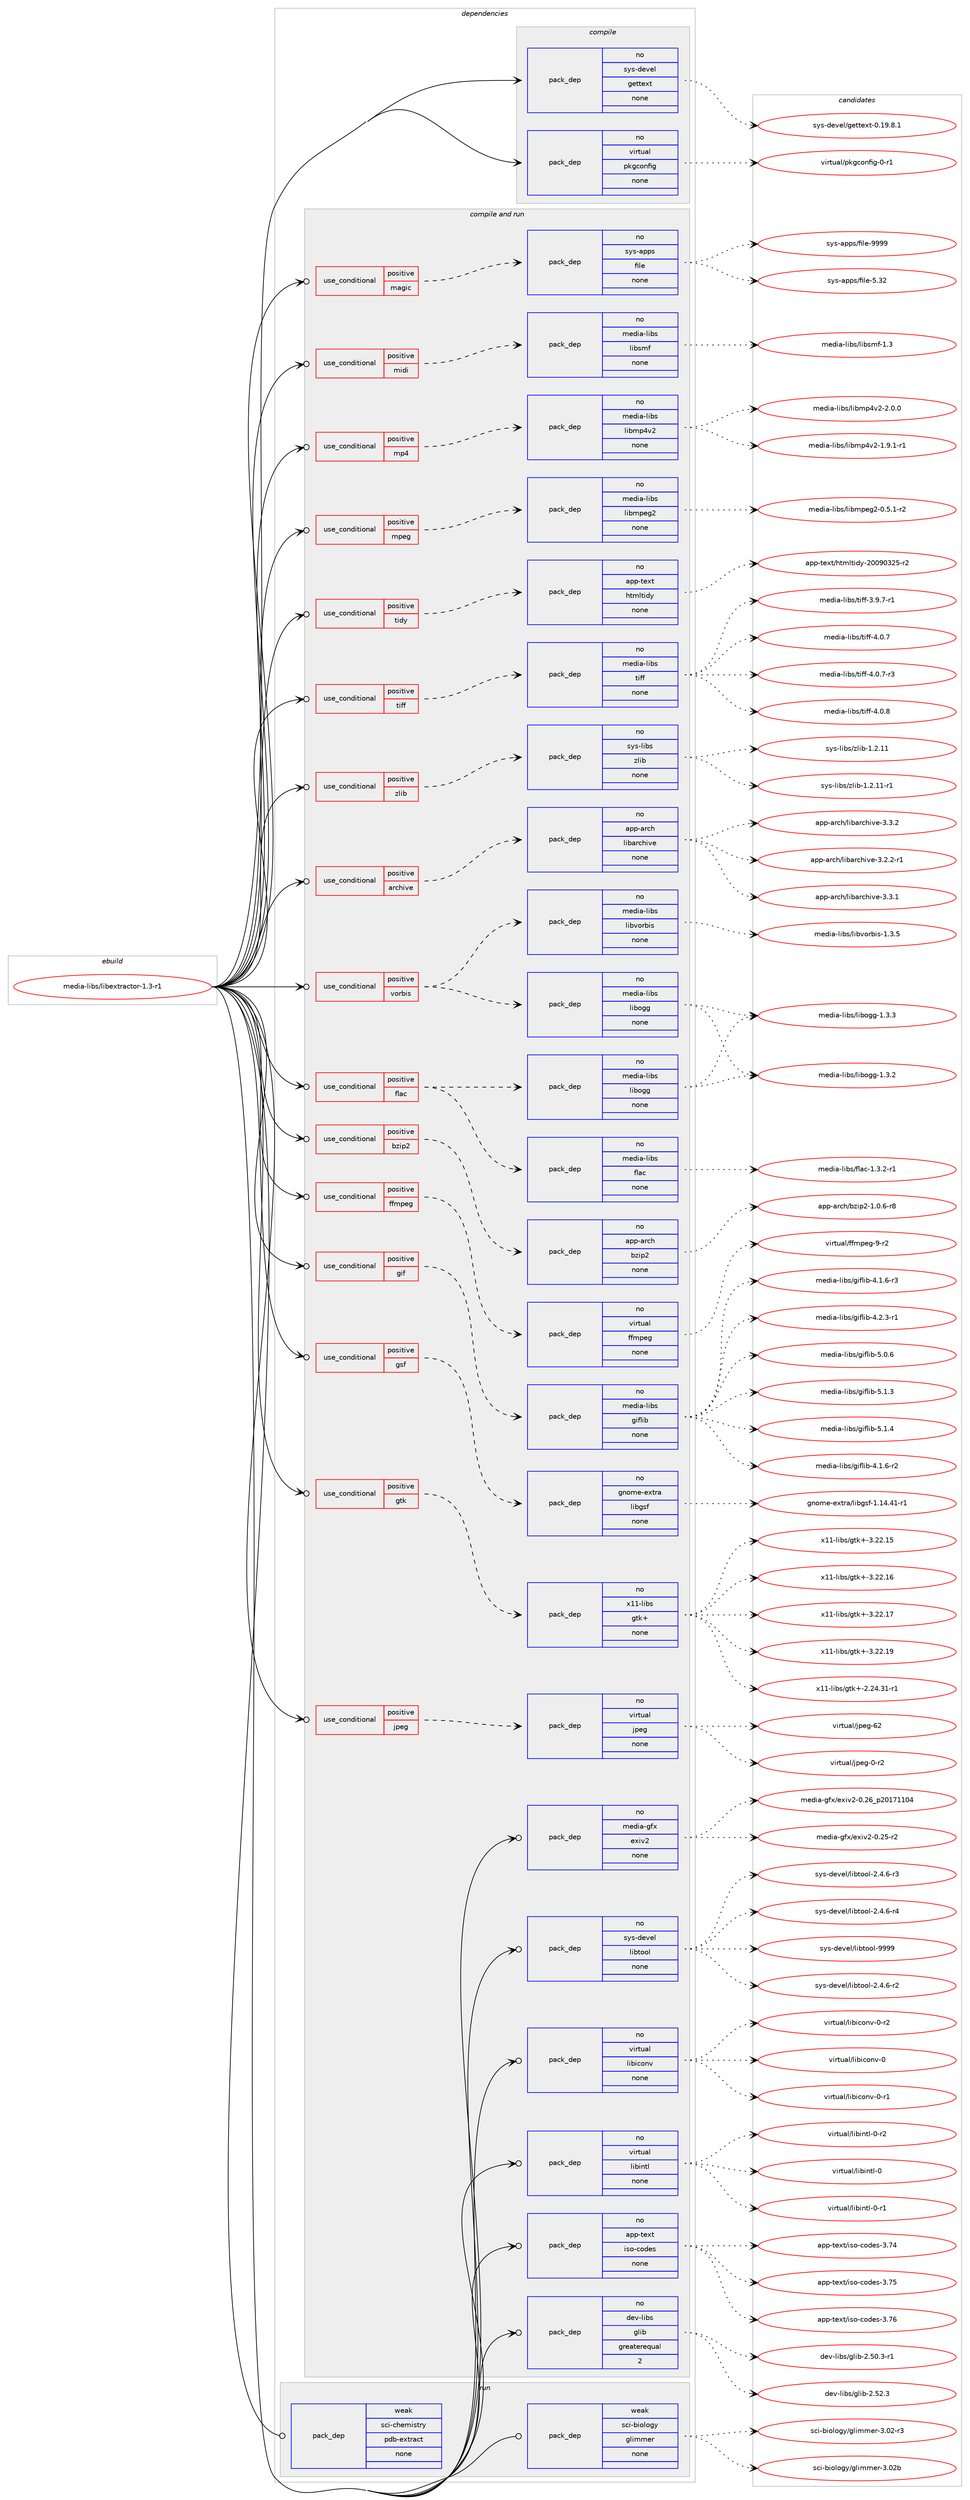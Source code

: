 digraph prolog {

# *************
# Graph options
# *************

newrank=true;
concentrate=true;
compound=true;
graph [rankdir=LR,fontname=Helvetica,fontsize=10,ranksep=1.5];#, ranksep=2.5, nodesep=0.2];
edge  [arrowhead=vee];
node  [fontname=Helvetica,fontsize=10];

# **********
# The ebuild
# **********

subgraph cluster_leftcol {
color=gray;
rank=same;
label=<<i>ebuild</i>>;
id [label="media-libs/libextractor-1.3-r1", color=red, width=4, href="../media-libs/libextractor-1.3-r1.svg"];
}

# ****************
# The dependencies
# ****************

subgraph cluster_midcol {
color=gray;
label=<<i>dependencies</i>>;
subgraph cluster_compile {
fillcolor="#eeeeee";
style=filled;
label=<<i>compile</i>>;
subgraph pack268184 {
dependency363464 [label=<<TABLE BORDER="0" CELLBORDER="1" CELLSPACING="0" CELLPADDING="4" WIDTH="220"><TR><TD ROWSPAN="6" CELLPADDING="30">pack_dep</TD></TR><TR><TD WIDTH="110">no</TD></TR><TR><TD>sys-devel</TD></TR><TR><TD>gettext</TD></TR><TR><TD>none</TD></TR><TR><TD></TD></TR></TABLE>>, shape=none, color=blue];
}
id:e -> dependency363464:w [weight=20,style="solid",arrowhead="vee"];
subgraph pack268185 {
dependency363465 [label=<<TABLE BORDER="0" CELLBORDER="1" CELLSPACING="0" CELLPADDING="4" WIDTH="220"><TR><TD ROWSPAN="6" CELLPADDING="30">pack_dep</TD></TR><TR><TD WIDTH="110">no</TD></TR><TR><TD>virtual</TD></TR><TR><TD>pkgconfig</TD></TR><TR><TD>none</TD></TR><TR><TD></TD></TR></TABLE>>, shape=none, color=blue];
}
id:e -> dependency363465:w [weight=20,style="solid",arrowhead="vee"];
}
subgraph cluster_compileandrun {
fillcolor="#eeeeee";
style=filled;
label=<<i>compile and run</i>>;
subgraph cond89637 {
dependency363466 [label=<<TABLE BORDER="0" CELLBORDER="1" CELLSPACING="0" CELLPADDING="4"><TR><TD ROWSPAN="3" CELLPADDING="10">use_conditional</TD></TR><TR><TD>positive</TD></TR><TR><TD>archive</TD></TR></TABLE>>, shape=none, color=red];
subgraph pack268186 {
dependency363467 [label=<<TABLE BORDER="0" CELLBORDER="1" CELLSPACING="0" CELLPADDING="4" WIDTH="220"><TR><TD ROWSPAN="6" CELLPADDING="30">pack_dep</TD></TR><TR><TD WIDTH="110">no</TD></TR><TR><TD>app-arch</TD></TR><TR><TD>libarchive</TD></TR><TR><TD>none</TD></TR><TR><TD></TD></TR></TABLE>>, shape=none, color=blue];
}
dependency363466:e -> dependency363467:w [weight=20,style="dashed",arrowhead="vee"];
}
id:e -> dependency363466:w [weight=20,style="solid",arrowhead="odotvee"];
subgraph cond89638 {
dependency363468 [label=<<TABLE BORDER="0" CELLBORDER="1" CELLSPACING="0" CELLPADDING="4"><TR><TD ROWSPAN="3" CELLPADDING="10">use_conditional</TD></TR><TR><TD>positive</TD></TR><TR><TD>bzip2</TD></TR></TABLE>>, shape=none, color=red];
subgraph pack268187 {
dependency363469 [label=<<TABLE BORDER="0" CELLBORDER="1" CELLSPACING="0" CELLPADDING="4" WIDTH="220"><TR><TD ROWSPAN="6" CELLPADDING="30">pack_dep</TD></TR><TR><TD WIDTH="110">no</TD></TR><TR><TD>app-arch</TD></TR><TR><TD>bzip2</TD></TR><TR><TD>none</TD></TR><TR><TD></TD></TR></TABLE>>, shape=none, color=blue];
}
dependency363468:e -> dependency363469:w [weight=20,style="dashed",arrowhead="vee"];
}
id:e -> dependency363468:w [weight=20,style="solid",arrowhead="odotvee"];
subgraph cond89639 {
dependency363470 [label=<<TABLE BORDER="0" CELLBORDER="1" CELLSPACING="0" CELLPADDING="4"><TR><TD ROWSPAN="3" CELLPADDING="10">use_conditional</TD></TR><TR><TD>positive</TD></TR><TR><TD>ffmpeg</TD></TR></TABLE>>, shape=none, color=red];
subgraph pack268188 {
dependency363471 [label=<<TABLE BORDER="0" CELLBORDER="1" CELLSPACING="0" CELLPADDING="4" WIDTH="220"><TR><TD ROWSPAN="6" CELLPADDING="30">pack_dep</TD></TR><TR><TD WIDTH="110">no</TD></TR><TR><TD>virtual</TD></TR><TR><TD>ffmpeg</TD></TR><TR><TD>none</TD></TR><TR><TD></TD></TR></TABLE>>, shape=none, color=blue];
}
dependency363470:e -> dependency363471:w [weight=20,style="dashed",arrowhead="vee"];
}
id:e -> dependency363470:w [weight=20,style="solid",arrowhead="odotvee"];
subgraph cond89640 {
dependency363472 [label=<<TABLE BORDER="0" CELLBORDER="1" CELLSPACING="0" CELLPADDING="4"><TR><TD ROWSPAN="3" CELLPADDING="10">use_conditional</TD></TR><TR><TD>positive</TD></TR><TR><TD>flac</TD></TR></TABLE>>, shape=none, color=red];
subgraph pack268189 {
dependency363473 [label=<<TABLE BORDER="0" CELLBORDER="1" CELLSPACING="0" CELLPADDING="4" WIDTH="220"><TR><TD ROWSPAN="6" CELLPADDING="30">pack_dep</TD></TR><TR><TD WIDTH="110">no</TD></TR><TR><TD>media-libs</TD></TR><TR><TD>flac</TD></TR><TR><TD>none</TD></TR><TR><TD></TD></TR></TABLE>>, shape=none, color=blue];
}
dependency363472:e -> dependency363473:w [weight=20,style="dashed",arrowhead="vee"];
subgraph pack268190 {
dependency363474 [label=<<TABLE BORDER="0" CELLBORDER="1" CELLSPACING="0" CELLPADDING="4" WIDTH="220"><TR><TD ROWSPAN="6" CELLPADDING="30">pack_dep</TD></TR><TR><TD WIDTH="110">no</TD></TR><TR><TD>media-libs</TD></TR><TR><TD>libogg</TD></TR><TR><TD>none</TD></TR><TR><TD></TD></TR></TABLE>>, shape=none, color=blue];
}
dependency363472:e -> dependency363474:w [weight=20,style="dashed",arrowhead="vee"];
}
id:e -> dependency363472:w [weight=20,style="solid",arrowhead="odotvee"];
subgraph cond89641 {
dependency363475 [label=<<TABLE BORDER="0" CELLBORDER="1" CELLSPACING="0" CELLPADDING="4"><TR><TD ROWSPAN="3" CELLPADDING="10">use_conditional</TD></TR><TR><TD>positive</TD></TR><TR><TD>gif</TD></TR></TABLE>>, shape=none, color=red];
subgraph pack268191 {
dependency363476 [label=<<TABLE BORDER="0" CELLBORDER="1" CELLSPACING="0" CELLPADDING="4" WIDTH="220"><TR><TD ROWSPAN="6" CELLPADDING="30">pack_dep</TD></TR><TR><TD WIDTH="110">no</TD></TR><TR><TD>media-libs</TD></TR><TR><TD>giflib</TD></TR><TR><TD>none</TD></TR><TR><TD></TD></TR></TABLE>>, shape=none, color=blue];
}
dependency363475:e -> dependency363476:w [weight=20,style="dashed",arrowhead="vee"];
}
id:e -> dependency363475:w [weight=20,style="solid",arrowhead="odotvee"];
subgraph cond89642 {
dependency363477 [label=<<TABLE BORDER="0" CELLBORDER="1" CELLSPACING="0" CELLPADDING="4"><TR><TD ROWSPAN="3" CELLPADDING="10">use_conditional</TD></TR><TR><TD>positive</TD></TR><TR><TD>gsf</TD></TR></TABLE>>, shape=none, color=red];
subgraph pack268192 {
dependency363478 [label=<<TABLE BORDER="0" CELLBORDER="1" CELLSPACING="0" CELLPADDING="4" WIDTH="220"><TR><TD ROWSPAN="6" CELLPADDING="30">pack_dep</TD></TR><TR><TD WIDTH="110">no</TD></TR><TR><TD>gnome-extra</TD></TR><TR><TD>libgsf</TD></TR><TR><TD>none</TD></TR><TR><TD></TD></TR></TABLE>>, shape=none, color=blue];
}
dependency363477:e -> dependency363478:w [weight=20,style="dashed",arrowhead="vee"];
}
id:e -> dependency363477:w [weight=20,style="solid",arrowhead="odotvee"];
subgraph cond89643 {
dependency363479 [label=<<TABLE BORDER="0" CELLBORDER="1" CELLSPACING="0" CELLPADDING="4"><TR><TD ROWSPAN="3" CELLPADDING="10">use_conditional</TD></TR><TR><TD>positive</TD></TR><TR><TD>gtk</TD></TR></TABLE>>, shape=none, color=red];
subgraph pack268193 {
dependency363480 [label=<<TABLE BORDER="0" CELLBORDER="1" CELLSPACING="0" CELLPADDING="4" WIDTH="220"><TR><TD ROWSPAN="6" CELLPADDING="30">pack_dep</TD></TR><TR><TD WIDTH="110">no</TD></TR><TR><TD>x11-libs</TD></TR><TR><TD>gtk+</TD></TR><TR><TD>none</TD></TR><TR><TD></TD></TR></TABLE>>, shape=none, color=blue];
}
dependency363479:e -> dependency363480:w [weight=20,style="dashed",arrowhead="vee"];
}
id:e -> dependency363479:w [weight=20,style="solid",arrowhead="odotvee"];
subgraph cond89644 {
dependency363481 [label=<<TABLE BORDER="0" CELLBORDER="1" CELLSPACING="0" CELLPADDING="4"><TR><TD ROWSPAN="3" CELLPADDING="10">use_conditional</TD></TR><TR><TD>positive</TD></TR><TR><TD>jpeg</TD></TR></TABLE>>, shape=none, color=red];
subgraph pack268194 {
dependency363482 [label=<<TABLE BORDER="0" CELLBORDER="1" CELLSPACING="0" CELLPADDING="4" WIDTH="220"><TR><TD ROWSPAN="6" CELLPADDING="30">pack_dep</TD></TR><TR><TD WIDTH="110">no</TD></TR><TR><TD>virtual</TD></TR><TR><TD>jpeg</TD></TR><TR><TD>none</TD></TR><TR><TD></TD></TR></TABLE>>, shape=none, color=blue];
}
dependency363481:e -> dependency363482:w [weight=20,style="dashed",arrowhead="vee"];
}
id:e -> dependency363481:w [weight=20,style="solid",arrowhead="odotvee"];
subgraph cond89645 {
dependency363483 [label=<<TABLE BORDER="0" CELLBORDER="1" CELLSPACING="0" CELLPADDING="4"><TR><TD ROWSPAN="3" CELLPADDING="10">use_conditional</TD></TR><TR><TD>positive</TD></TR><TR><TD>magic</TD></TR></TABLE>>, shape=none, color=red];
subgraph pack268195 {
dependency363484 [label=<<TABLE BORDER="0" CELLBORDER="1" CELLSPACING="0" CELLPADDING="4" WIDTH="220"><TR><TD ROWSPAN="6" CELLPADDING="30">pack_dep</TD></TR><TR><TD WIDTH="110">no</TD></TR><TR><TD>sys-apps</TD></TR><TR><TD>file</TD></TR><TR><TD>none</TD></TR><TR><TD></TD></TR></TABLE>>, shape=none, color=blue];
}
dependency363483:e -> dependency363484:w [weight=20,style="dashed",arrowhead="vee"];
}
id:e -> dependency363483:w [weight=20,style="solid",arrowhead="odotvee"];
subgraph cond89646 {
dependency363485 [label=<<TABLE BORDER="0" CELLBORDER="1" CELLSPACING="0" CELLPADDING="4"><TR><TD ROWSPAN="3" CELLPADDING="10">use_conditional</TD></TR><TR><TD>positive</TD></TR><TR><TD>midi</TD></TR></TABLE>>, shape=none, color=red];
subgraph pack268196 {
dependency363486 [label=<<TABLE BORDER="0" CELLBORDER="1" CELLSPACING="0" CELLPADDING="4" WIDTH="220"><TR><TD ROWSPAN="6" CELLPADDING="30">pack_dep</TD></TR><TR><TD WIDTH="110">no</TD></TR><TR><TD>media-libs</TD></TR><TR><TD>libsmf</TD></TR><TR><TD>none</TD></TR><TR><TD></TD></TR></TABLE>>, shape=none, color=blue];
}
dependency363485:e -> dependency363486:w [weight=20,style="dashed",arrowhead="vee"];
}
id:e -> dependency363485:w [weight=20,style="solid",arrowhead="odotvee"];
subgraph cond89647 {
dependency363487 [label=<<TABLE BORDER="0" CELLBORDER="1" CELLSPACING="0" CELLPADDING="4"><TR><TD ROWSPAN="3" CELLPADDING="10">use_conditional</TD></TR><TR><TD>positive</TD></TR><TR><TD>mp4</TD></TR></TABLE>>, shape=none, color=red];
subgraph pack268197 {
dependency363488 [label=<<TABLE BORDER="0" CELLBORDER="1" CELLSPACING="0" CELLPADDING="4" WIDTH="220"><TR><TD ROWSPAN="6" CELLPADDING="30">pack_dep</TD></TR><TR><TD WIDTH="110">no</TD></TR><TR><TD>media-libs</TD></TR><TR><TD>libmp4v2</TD></TR><TR><TD>none</TD></TR><TR><TD></TD></TR></TABLE>>, shape=none, color=blue];
}
dependency363487:e -> dependency363488:w [weight=20,style="dashed",arrowhead="vee"];
}
id:e -> dependency363487:w [weight=20,style="solid",arrowhead="odotvee"];
subgraph cond89648 {
dependency363489 [label=<<TABLE BORDER="0" CELLBORDER="1" CELLSPACING="0" CELLPADDING="4"><TR><TD ROWSPAN="3" CELLPADDING="10">use_conditional</TD></TR><TR><TD>positive</TD></TR><TR><TD>mpeg</TD></TR></TABLE>>, shape=none, color=red];
subgraph pack268198 {
dependency363490 [label=<<TABLE BORDER="0" CELLBORDER="1" CELLSPACING="0" CELLPADDING="4" WIDTH="220"><TR><TD ROWSPAN="6" CELLPADDING="30">pack_dep</TD></TR><TR><TD WIDTH="110">no</TD></TR><TR><TD>media-libs</TD></TR><TR><TD>libmpeg2</TD></TR><TR><TD>none</TD></TR><TR><TD></TD></TR></TABLE>>, shape=none, color=blue];
}
dependency363489:e -> dependency363490:w [weight=20,style="dashed",arrowhead="vee"];
}
id:e -> dependency363489:w [weight=20,style="solid",arrowhead="odotvee"];
subgraph cond89649 {
dependency363491 [label=<<TABLE BORDER="0" CELLBORDER="1" CELLSPACING="0" CELLPADDING="4"><TR><TD ROWSPAN="3" CELLPADDING="10">use_conditional</TD></TR><TR><TD>positive</TD></TR><TR><TD>tidy</TD></TR></TABLE>>, shape=none, color=red];
subgraph pack268199 {
dependency363492 [label=<<TABLE BORDER="0" CELLBORDER="1" CELLSPACING="0" CELLPADDING="4" WIDTH="220"><TR><TD ROWSPAN="6" CELLPADDING="30">pack_dep</TD></TR><TR><TD WIDTH="110">no</TD></TR><TR><TD>app-text</TD></TR><TR><TD>htmltidy</TD></TR><TR><TD>none</TD></TR><TR><TD></TD></TR></TABLE>>, shape=none, color=blue];
}
dependency363491:e -> dependency363492:w [weight=20,style="dashed",arrowhead="vee"];
}
id:e -> dependency363491:w [weight=20,style="solid",arrowhead="odotvee"];
subgraph cond89650 {
dependency363493 [label=<<TABLE BORDER="0" CELLBORDER="1" CELLSPACING="0" CELLPADDING="4"><TR><TD ROWSPAN="3" CELLPADDING="10">use_conditional</TD></TR><TR><TD>positive</TD></TR><TR><TD>tiff</TD></TR></TABLE>>, shape=none, color=red];
subgraph pack268200 {
dependency363494 [label=<<TABLE BORDER="0" CELLBORDER="1" CELLSPACING="0" CELLPADDING="4" WIDTH="220"><TR><TD ROWSPAN="6" CELLPADDING="30">pack_dep</TD></TR><TR><TD WIDTH="110">no</TD></TR><TR><TD>media-libs</TD></TR><TR><TD>tiff</TD></TR><TR><TD>none</TD></TR><TR><TD></TD></TR></TABLE>>, shape=none, color=blue];
}
dependency363493:e -> dependency363494:w [weight=20,style="dashed",arrowhead="vee"];
}
id:e -> dependency363493:w [weight=20,style="solid",arrowhead="odotvee"];
subgraph cond89651 {
dependency363495 [label=<<TABLE BORDER="0" CELLBORDER="1" CELLSPACING="0" CELLPADDING="4"><TR><TD ROWSPAN="3" CELLPADDING="10">use_conditional</TD></TR><TR><TD>positive</TD></TR><TR><TD>vorbis</TD></TR></TABLE>>, shape=none, color=red];
subgraph pack268201 {
dependency363496 [label=<<TABLE BORDER="0" CELLBORDER="1" CELLSPACING="0" CELLPADDING="4" WIDTH="220"><TR><TD ROWSPAN="6" CELLPADDING="30">pack_dep</TD></TR><TR><TD WIDTH="110">no</TD></TR><TR><TD>media-libs</TD></TR><TR><TD>libogg</TD></TR><TR><TD>none</TD></TR><TR><TD></TD></TR></TABLE>>, shape=none, color=blue];
}
dependency363495:e -> dependency363496:w [weight=20,style="dashed",arrowhead="vee"];
subgraph pack268202 {
dependency363497 [label=<<TABLE BORDER="0" CELLBORDER="1" CELLSPACING="0" CELLPADDING="4" WIDTH="220"><TR><TD ROWSPAN="6" CELLPADDING="30">pack_dep</TD></TR><TR><TD WIDTH="110">no</TD></TR><TR><TD>media-libs</TD></TR><TR><TD>libvorbis</TD></TR><TR><TD>none</TD></TR><TR><TD></TD></TR></TABLE>>, shape=none, color=blue];
}
dependency363495:e -> dependency363497:w [weight=20,style="dashed",arrowhead="vee"];
}
id:e -> dependency363495:w [weight=20,style="solid",arrowhead="odotvee"];
subgraph cond89652 {
dependency363498 [label=<<TABLE BORDER="0" CELLBORDER="1" CELLSPACING="0" CELLPADDING="4"><TR><TD ROWSPAN="3" CELLPADDING="10">use_conditional</TD></TR><TR><TD>positive</TD></TR><TR><TD>zlib</TD></TR></TABLE>>, shape=none, color=red];
subgraph pack268203 {
dependency363499 [label=<<TABLE BORDER="0" CELLBORDER="1" CELLSPACING="0" CELLPADDING="4" WIDTH="220"><TR><TD ROWSPAN="6" CELLPADDING="30">pack_dep</TD></TR><TR><TD WIDTH="110">no</TD></TR><TR><TD>sys-libs</TD></TR><TR><TD>zlib</TD></TR><TR><TD>none</TD></TR><TR><TD></TD></TR></TABLE>>, shape=none, color=blue];
}
dependency363498:e -> dependency363499:w [weight=20,style="dashed",arrowhead="vee"];
}
id:e -> dependency363498:w [weight=20,style="solid",arrowhead="odotvee"];
subgraph pack268204 {
dependency363500 [label=<<TABLE BORDER="0" CELLBORDER="1" CELLSPACING="0" CELLPADDING="4" WIDTH="220"><TR><TD ROWSPAN="6" CELLPADDING="30">pack_dep</TD></TR><TR><TD WIDTH="110">no</TD></TR><TR><TD>app-text</TD></TR><TR><TD>iso-codes</TD></TR><TR><TD>none</TD></TR><TR><TD></TD></TR></TABLE>>, shape=none, color=blue];
}
id:e -> dependency363500:w [weight=20,style="solid",arrowhead="odotvee"];
subgraph pack268205 {
dependency363501 [label=<<TABLE BORDER="0" CELLBORDER="1" CELLSPACING="0" CELLPADDING="4" WIDTH="220"><TR><TD ROWSPAN="6" CELLPADDING="30">pack_dep</TD></TR><TR><TD WIDTH="110">no</TD></TR><TR><TD>dev-libs</TD></TR><TR><TD>glib</TD></TR><TR><TD>greaterequal</TD></TR><TR><TD>2</TD></TR></TABLE>>, shape=none, color=blue];
}
id:e -> dependency363501:w [weight=20,style="solid",arrowhead="odotvee"];
subgraph pack268206 {
dependency363502 [label=<<TABLE BORDER="0" CELLBORDER="1" CELLSPACING="0" CELLPADDING="4" WIDTH="220"><TR><TD ROWSPAN="6" CELLPADDING="30">pack_dep</TD></TR><TR><TD WIDTH="110">no</TD></TR><TR><TD>media-gfx</TD></TR><TR><TD>exiv2</TD></TR><TR><TD>none</TD></TR><TR><TD></TD></TR></TABLE>>, shape=none, color=blue];
}
id:e -> dependency363502:w [weight=20,style="solid",arrowhead="odotvee"];
subgraph pack268207 {
dependency363503 [label=<<TABLE BORDER="0" CELLBORDER="1" CELLSPACING="0" CELLPADDING="4" WIDTH="220"><TR><TD ROWSPAN="6" CELLPADDING="30">pack_dep</TD></TR><TR><TD WIDTH="110">no</TD></TR><TR><TD>sys-devel</TD></TR><TR><TD>libtool</TD></TR><TR><TD>none</TD></TR><TR><TD></TD></TR></TABLE>>, shape=none, color=blue];
}
id:e -> dependency363503:w [weight=20,style="solid",arrowhead="odotvee"];
subgraph pack268208 {
dependency363504 [label=<<TABLE BORDER="0" CELLBORDER="1" CELLSPACING="0" CELLPADDING="4" WIDTH="220"><TR><TD ROWSPAN="6" CELLPADDING="30">pack_dep</TD></TR><TR><TD WIDTH="110">no</TD></TR><TR><TD>virtual</TD></TR><TR><TD>libiconv</TD></TR><TR><TD>none</TD></TR><TR><TD></TD></TR></TABLE>>, shape=none, color=blue];
}
id:e -> dependency363504:w [weight=20,style="solid",arrowhead="odotvee"];
subgraph pack268209 {
dependency363505 [label=<<TABLE BORDER="0" CELLBORDER="1" CELLSPACING="0" CELLPADDING="4" WIDTH="220"><TR><TD ROWSPAN="6" CELLPADDING="30">pack_dep</TD></TR><TR><TD WIDTH="110">no</TD></TR><TR><TD>virtual</TD></TR><TR><TD>libintl</TD></TR><TR><TD>none</TD></TR><TR><TD></TD></TR></TABLE>>, shape=none, color=blue];
}
id:e -> dependency363505:w [weight=20,style="solid",arrowhead="odotvee"];
}
subgraph cluster_run {
fillcolor="#eeeeee";
style=filled;
label=<<i>run</i>>;
subgraph pack268210 {
dependency363506 [label=<<TABLE BORDER="0" CELLBORDER="1" CELLSPACING="0" CELLPADDING="4" WIDTH="220"><TR><TD ROWSPAN="6" CELLPADDING="30">pack_dep</TD></TR><TR><TD WIDTH="110">weak</TD></TR><TR><TD>sci-biology</TD></TR><TR><TD>glimmer</TD></TR><TR><TD>none</TD></TR><TR><TD></TD></TR></TABLE>>, shape=none, color=blue];
}
id:e -> dependency363506:w [weight=20,style="solid",arrowhead="odot"];
subgraph pack268211 {
dependency363507 [label=<<TABLE BORDER="0" CELLBORDER="1" CELLSPACING="0" CELLPADDING="4" WIDTH="220"><TR><TD ROWSPAN="6" CELLPADDING="30">pack_dep</TD></TR><TR><TD WIDTH="110">weak</TD></TR><TR><TD>sci-chemistry</TD></TR><TR><TD>pdb-extract</TD></TR><TR><TD>none</TD></TR><TR><TD></TD></TR></TABLE>>, shape=none, color=blue];
}
id:e -> dependency363507:w [weight=20,style="solid",arrowhead="odot"];
}
}

# **************
# The candidates
# **************

subgraph cluster_choices {
rank=same;
color=gray;
label=<<i>candidates</i>>;

subgraph choice268184 {
color=black;
nodesep=1;
choice1151211154510010111810110847103101116116101120116454846495746564649 [label="sys-devel/gettext-0.19.8.1", color=red, width=4,href="../sys-devel/gettext-0.19.8.1.svg"];
dependency363464:e -> choice1151211154510010111810110847103101116116101120116454846495746564649:w [style=dotted,weight="100"];
}
subgraph choice268185 {
color=black;
nodesep=1;
choice11810511411611797108471121071039911111010210510345484511449 [label="virtual/pkgconfig-0-r1", color=red, width=4,href="../virtual/pkgconfig-0-r1.svg"];
dependency363465:e -> choice11810511411611797108471121071039911111010210510345484511449:w [style=dotted,weight="100"];
}
subgraph choice268186 {
color=black;
nodesep=1;
choice97112112459711499104471081059897114991041051181014551465046504511449 [label="app-arch/libarchive-3.2.2-r1", color=red, width=4,href="../app-arch/libarchive-3.2.2-r1.svg"];
choice9711211245971149910447108105989711499104105118101455146514649 [label="app-arch/libarchive-3.3.1", color=red, width=4,href="../app-arch/libarchive-3.3.1.svg"];
choice9711211245971149910447108105989711499104105118101455146514650 [label="app-arch/libarchive-3.3.2", color=red, width=4,href="../app-arch/libarchive-3.3.2.svg"];
dependency363467:e -> choice97112112459711499104471081059897114991041051181014551465046504511449:w [style=dotted,weight="100"];
dependency363467:e -> choice9711211245971149910447108105989711499104105118101455146514649:w [style=dotted,weight="100"];
dependency363467:e -> choice9711211245971149910447108105989711499104105118101455146514650:w [style=dotted,weight="100"];
}
subgraph choice268187 {
color=black;
nodesep=1;
choice971121124597114991044798122105112504549464846544511456 [label="app-arch/bzip2-1.0.6-r8", color=red, width=4,href="../app-arch/bzip2-1.0.6-r8.svg"];
dependency363469:e -> choice971121124597114991044798122105112504549464846544511456:w [style=dotted,weight="100"];
}
subgraph choice268188 {
color=black;
nodesep=1;
choice118105114116117971084710210210911210110345574511450 [label="virtual/ffmpeg-9-r2", color=red, width=4,href="../virtual/ffmpeg-9-r2.svg"];
dependency363471:e -> choice118105114116117971084710210210911210110345574511450:w [style=dotted,weight="100"];
}
subgraph choice268189 {
color=black;
nodesep=1;
choice1091011001059745108105981154710210897994549465146504511449 [label="media-libs/flac-1.3.2-r1", color=red, width=4,href="../media-libs/flac-1.3.2-r1.svg"];
dependency363473:e -> choice1091011001059745108105981154710210897994549465146504511449:w [style=dotted,weight="100"];
}
subgraph choice268190 {
color=black;
nodesep=1;
choice1091011001059745108105981154710810598111103103454946514650 [label="media-libs/libogg-1.3.2", color=red, width=4,href="../media-libs/libogg-1.3.2.svg"];
choice1091011001059745108105981154710810598111103103454946514651 [label="media-libs/libogg-1.3.3", color=red, width=4,href="../media-libs/libogg-1.3.3.svg"];
dependency363474:e -> choice1091011001059745108105981154710810598111103103454946514650:w [style=dotted,weight="100"];
dependency363474:e -> choice1091011001059745108105981154710810598111103103454946514651:w [style=dotted,weight="100"];
}
subgraph choice268191 {
color=black;
nodesep=1;
choice10910110010597451081059811547103105102108105984552464946544511450 [label="media-libs/giflib-4.1.6-r2", color=red, width=4,href="../media-libs/giflib-4.1.6-r2.svg"];
choice10910110010597451081059811547103105102108105984552464946544511451 [label="media-libs/giflib-4.1.6-r3", color=red, width=4,href="../media-libs/giflib-4.1.6-r3.svg"];
choice10910110010597451081059811547103105102108105984552465046514511449 [label="media-libs/giflib-4.2.3-r1", color=red, width=4,href="../media-libs/giflib-4.2.3-r1.svg"];
choice1091011001059745108105981154710310510210810598455346484654 [label="media-libs/giflib-5.0.6", color=red, width=4,href="../media-libs/giflib-5.0.6.svg"];
choice1091011001059745108105981154710310510210810598455346494651 [label="media-libs/giflib-5.1.3", color=red, width=4,href="../media-libs/giflib-5.1.3.svg"];
choice1091011001059745108105981154710310510210810598455346494652 [label="media-libs/giflib-5.1.4", color=red, width=4,href="../media-libs/giflib-5.1.4.svg"];
dependency363476:e -> choice10910110010597451081059811547103105102108105984552464946544511450:w [style=dotted,weight="100"];
dependency363476:e -> choice10910110010597451081059811547103105102108105984552464946544511451:w [style=dotted,weight="100"];
dependency363476:e -> choice10910110010597451081059811547103105102108105984552465046514511449:w [style=dotted,weight="100"];
dependency363476:e -> choice1091011001059745108105981154710310510210810598455346484654:w [style=dotted,weight="100"];
dependency363476:e -> choice1091011001059745108105981154710310510210810598455346494651:w [style=dotted,weight="100"];
dependency363476:e -> choice1091011001059745108105981154710310510210810598455346494652:w [style=dotted,weight="100"];
}
subgraph choice268192 {
color=black;
nodesep=1;
choice1031101111091014510112011611497471081059810311510245494649524652494511449 [label="gnome-extra/libgsf-1.14.41-r1", color=red, width=4,href="../gnome-extra/libgsf-1.14.41-r1.svg"];
dependency363478:e -> choice1031101111091014510112011611497471081059810311510245494649524652494511449:w [style=dotted,weight="100"];
}
subgraph choice268193 {
color=black;
nodesep=1;
choice12049494510810598115471031161074345504650524651494511449 [label="x11-libs/gtk+-2.24.31-r1", color=red, width=4,href="../x11-libs/gtk+-2.24.31-r1.svg"];
choice1204949451081059811547103116107434551465050464953 [label="x11-libs/gtk+-3.22.15", color=red, width=4,href="../x11-libs/gtk+-3.22.15.svg"];
choice1204949451081059811547103116107434551465050464954 [label="x11-libs/gtk+-3.22.16", color=red, width=4,href="../x11-libs/gtk+-3.22.16.svg"];
choice1204949451081059811547103116107434551465050464955 [label="x11-libs/gtk+-3.22.17", color=red, width=4,href="../x11-libs/gtk+-3.22.17.svg"];
choice1204949451081059811547103116107434551465050464957 [label="x11-libs/gtk+-3.22.19", color=red, width=4,href="../x11-libs/gtk+-3.22.19.svg"];
dependency363480:e -> choice12049494510810598115471031161074345504650524651494511449:w [style=dotted,weight="100"];
dependency363480:e -> choice1204949451081059811547103116107434551465050464953:w [style=dotted,weight="100"];
dependency363480:e -> choice1204949451081059811547103116107434551465050464954:w [style=dotted,weight="100"];
dependency363480:e -> choice1204949451081059811547103116107434551465050464955:w [style=dotted,weight="100"];
dependency363480:e -> choice1204949451081059811547103116107434551465050464957:w [style=dotted,weight="100"];
}
subgraph choice268194 {
color=black;
nodesep=1;
choice118105114116117971084710611210110345484511450 [label="virtual/jpeg-0-r2", color=red, width=4,href="../virtual/jpeg-0-r2.svg"];
choice1181051141161179710847106112101103455450 [label="virtual/jpeg-62", color=red, width=4,href="../virtual/jpeg-62.svg"];
dependency363482:e -> choice118105114116117971084710611210110345484511450:w [style=dotted,weight="100"];
dependency363482:e -> choice1181051141161179710847106112101103455450:w [style=dotted,weight="100"];
}
subgraph choice268195 {
color=black;
nodesep=1;
choice1151211154597112112115471021051081014553465150 [label="sys-apps/file-5.32", color=red, width=4,href="../sys-apps/file-5.32.svg"];
choice1151211154597112112115471021051081014557575757 [label="sys-apps/file-9999", color=red, width=4,href="../sys-apps/file-9999.svg"];
dependency363484:e -> choice1151211154597112112115471021051081014553465150:w [style=dotted,weight="100"];
dependency363484:e -> choice1151211154597112112115471021051081014557575757:w [style=dotted,weight="100"];
}
subgraph choice268196 {
color=black;
nodesep=1;
choice109101100105974510810598115471081059811510910245494651 [label="media-libs/libsmf-1.3", color=red, width=4,href="../media-libs/libsmf-1.3.svg"];
dependency363486:e -> choice109101100105974510810598115471081059811510910245494651:w [style=dotted,weight="100"];
}
subgraph choice268197 {
color=black;
nodesep=1;
choice109101100105974510810598115471081059810911252118504549465746494511449 [label="media-libs/libmp4v2-1.9.1-r1", color=red, width=4,href="../media-libs/libmp4v2-1.9.1-r1.svg"];
choice10910110010597451081059811547108105981091125211850455046484648 [label="media-libs/libmp4v2-2.0.0", color=red, width=4,href="../media-libs/libmp4v2-2.0.0.svg"];
dependency363488:e -> choice109101100105974510810598115471081059810911252118504549465746494511449:w [style=dotted,weight="100"];
dependency363488:e -> choice10910110010597451081059811547108105981091125211850455046484648:w [style=dotted,weight="100"];
}
subgraph choice268198 {
color=black;
nodesep=1;
choice1091011001059745108105981154710810598109112101103504548465346494511450 [label="media-libs/libmpeg2-0.5.1-r2", color=red, width=4,href="../media-libs/libmpeg2-0.5.1-r2.svg"];
dependency363490:e -> choice1091011001059745108105981154710810598109112101103504548465346494511450:w [style=dotted,weight="100"];
}
subgraph choice268199 {
color=black;
nodesep=1;
choice9711211245116101120116471041161091081161051001214550484857485150534511450 [label="app-text/htmltidy-20090325-r2", color=red, width=4,href="../app-text/htmltidy-20090325-r2.svg"];
dependency363492:e -> choice9711211245116101120116471041161091081161051001214550484857485150534511450:w [style=dotted,weight="100"];
}
subgraph choice268200 {
color=black;
nodesep=1;
choice109101100105974510810598115471161051021024551465746554511449 [label="media-libs/tiff-3.9.7-r1", color=red, width=4,href="../media-libs/tiff-3.9.7-r1.svg"];
choice10910110010597451081059811547116105102102455246484655 [label="media-libs/tiff-4.0.7", color=red, width=4,href="../media-libs/tiff-4.0.7.svg"];
choice109101100105974510810598115471161051021024552464846554511451 [label="media-libs/tiff-4.0.7-r3", color=red, width=4,href="../media-libs/tiff-4.0.7-r3.svg"];
choice10910110010597451081059811547116105102102455246484656 [label="media-libs/tiff-4.0.8", color=red, width=4,href="../media-libs/tiff-4.0.8.svg"];
dependency363494:e -> choice109101100105974510810598115471161051021024551465746554511449:w [style=dotted,weight="100"];
dependency363494:e -> choice10910110010597451081059811547116105102102455246484655:w [style=dotted,weight="100"];
dependency363494:e -> choice109101100105974510810598115471161051021024552464846554511451:w [style=dotted,weight="100"];
dependency363494:e -> choice10910110010597451081059811547116105102102455246484656:w [style=dotted,weight="100"];
}
subgraph choice268201 {
color=black;
nodesep=1;
choice1091011001059745108105981154710810598111103103454946514650 [label="media-libs/libogg-1.3.2", color=red, width=4,href="../media-libs/libogg-1.3.2.svg"];
choice1091011001059745108105981154710810598111103103454946514651 [label="media-libs/libogg-1.3.3", color=red, width=4,href="../media-libs/libogg-1.3.3.svg"];
dependency363496:e -> choice1091011001059745108105981154710810598111103103454946514650:w [style=dotted,weight="100"];
dependency363496:e -> choice1091011001059745108105981154710810598111103103454946514651:w [style=dotted,weight="100"];
}
subgraph choice268202 {
color=black;
nodesep=1;
choice109101100105974510810598115471081059811811111498105115454946514653 [label="media-libs/libvorbis-1.3.5", color=red, width=4,href="../media-libs/libvorbis-1.3.5.svg"];
dependency363497:e -> choice109101100105974510810598115471081059811811111498105115454946514653:w [style=dotted,weight="100"];
}
subgraph choice268203 {
color=black;
nodesep=1;
choice1151211154510810598115471221081059845494650464949 [label="sys-libs/zlib-1.2.11", color=red, width=4,href="../sys-libs/zlib-1.2.11.svg"];
choice11512111545108105981154712210810598454946504649494511449 [label="sys-libs/zlib-1.2.11-r1", color=red, width=4,href="../sys-libs/zlib-1.2.11-r1.svg"];
dependency363499:e -> choice1151211154510810598115471221081059845494650464949:w [style=dotted,weight="100"];
dependency363499:e -> choice11512111545108105981154712210810598454946504649494511449:w [style=dotted,weight="100"];
}
subgraph choice268204 {
color=black;
nodesep=1;
choice97112112451161011201164710511511145991111001011154551465552 [label="app-text/iso-codes-3.74", color=red, width=4,href="../app-text/iso-codes-3.74.svg"];
choice97112112451161011201164710511511145991111001011154551465553 [label="app-text/iso-codes-3.75", color=red, width=4,href="../app-text/iso-codes-3.75.svg"];
choice97112112451161011201164710511511145991111001011154551465554 [label="app-text/iso-codes-3.76", color=red, width=4,href="../app-text/iso-codes-3.76.svg"];
dependency363500:e -> choice97112112451161011201164710511511145991111001011154551465552:w [style=dotted,weight="100"];
dependency363500:e -> choice97112112451161011201164710511511145991111001011154551465553:w [style=dotted,weight="100"];
dependency363500:e -> choice97112112451161011201164710511511145991111001011154551465554:w [style=dotted,weight="100"];
}
subgraph choice268205 {
color=black;
nodesep=1;
choice10010111845108105981154710310810598455046534846514511449 [label="dev-libs/glib-2.50.3-r1", color=red, width=4,href="../dev-libs/glib-2.50.3-r1.svg"];
choice1001011184510810598115471031081059845504653504651 [label="dev-libs/glib-2.52.3", color=red, width=4,href="../dev-libs/glib-2.52.3.svg"];
dependency363501:e -> choice10010111845108105981154710310810598455046534846514511449:w [style=dotted,weight="100"];
dependency363501:e -> choice1001011184510810598115471031081059845504653504651:w [style=dotted,weight="100"];
}
subgraph choice268206 {
color=black;
nodesep=1;
choice1091011001059745103102120471011201051185045484650534511450 [label="media-gfx/exiv2-0.25-r2", color=red, width=4,href="../media-gfx/exiv2-0.25-r2.svg"];
choice109101100105974510310212047101120105118504548465054951125048495549494852 [label="media-gfx/exiv2-0.26_p20171104", color=red, width=4,href="../media-gfx/exiv2-0.26_p20171104.svg"];
dependency363502:e -> choice1091011001059745103102120471011201051185045484650534511450:w [style=dotted,weight="100"];
dependency363502:e -> choice109101100105974510310212047101120105118504548465054951125048495549494852:w [style=dotted,weight="100"];
}
subgraph choice268207 {
color=black;
nodesep=1;
choice1151211154510010111810110847108105981161111111084550465246544511450 [label="sys-devel/libtool-2.4.6-r2", color=red, width=4,href="../sys-devel/libtool-2.4.6-r2.svg"];
choice1151211154510010111810110847108105981161111111084550465246544511451 [label="sys-devel/libtool-2.4.6-r3", color=red, width=4,href="../sys-devel/libtool-2.4.6-r3.svg"];
choice1151211154510010111810110847108105981161111111084550465246544511452 [label="sys-devel/libtool-2.4.6-r4", color=red, width=4,href="../sys-devel/libtool-2.4.6-r4.svg"];
choice1151211154510010111810110847108105981161111111084557575757 [label="sys-devel/libtool-9999", color=red, width=4,href="../sys-devel/libtool-9999.svg"];
dependency363503:e -> choice1151211154510010111810110847108105981161111111084550465246544511450:w [style=dotted,weight="100"];
dependency363503:e -> choice1151211154510010111810110847108105981161111111084550465246544511451:w [style=dotted,weight="100"];
dependency363503:e -> choice1151211154510010111810110847108105981161111111084550465246544511452:w [style=dotted,weight="100"];
dependency363503:e -> choice1151211154510010111810110847108105981161111111084557575757:w [style=dotted,weight="100"];
}
subgraph choice268208 {
color=black;
nodesep=1;
choice118105114116117971084710810598105991111101184548 [label="virtual/libiconv-0", color=red, width=4,href="../virtual/libiconv-0.svg"];
choice1181051141161179710847108105981059911111011845484511449 [label="virtual/libiconv-0-r1", color=red, width=4,href="../virtual/libiconv-0-r1.svg"];
choice1181051141161179710847108105981059911111011845484511450 [label="virtual/libiconv-0-r2", color=red, width=4,href="../virtual/libiconv-0-r2.svg"];
dependency363504:e -> choice118105114116117971084710810598105991111101184548:w [style=dotted,weight="100"];
dependency363504:e -> choice1181051141161179710847108105981059911111011845484511449:w [style=dotted,weight="100"];
dependency363504:e -> choice1181051141161179710847108105981059911111011845484511450:w [style=dotted,weight="100"];
}
subgraph choice268209 {
color=black;
nodesep=1;
choice1181051141161179710847108105981051101161084548 [label="virtual/libintl-0", color=red, width=4,href="../virtual/libintl-0.svg"];
choice11810511411611797108471081059810511011610845484511449 [label="virtual/libintl-0-r1", color=red, width=4,href="../virtual/libintl-0-r1.svg"];
choice11810511411611797108471081059810511011610845484511450 [label="virtual/libintl-0-r2", color=red, width=4,href="../virtual/libintl-0-r2.svg"];
dependency363505:e -> choice1181051141161179710847108105981051101161084548:w [style=dotted,weight="100"];
dependency363505:e -> choice11810511411611797108471081059810511011610845484511449:w [style=dotted,weight="100"];
dependency363505:e -> choice11810511411611797108471081059810511011610845484511450:w [style=dotted,weight="100"];
}
subgraph choice268210 {
color=black;
nodesep=1;
choice1159910545981051111081111031214710310810510910910111445514648504511451 [label="sci-biology/glimmer-3.02-r3", color=red, width=4,href="../sci-biology/glimmer-3.02-r3.svg"];
choice11599105459810511110811110312147103108105109109101114455146485098 [label="sci-biology/glimmer-3.02b", color=red, width=4,href="../sci-biology/glimmer-3.02b.svg"];
dependency363506:e -> choice1159910545981051111081111031214710310810510910910111445514648504511451:w [style=dotted,weight="100"];
dependency363506:e -> choice11599105459810511110811110312147103108105109109101114455146485098:w [style=dotted,weight="100"];
}
subgraph choice268211 {
color=black;
nodesep=1;
}
}

}
